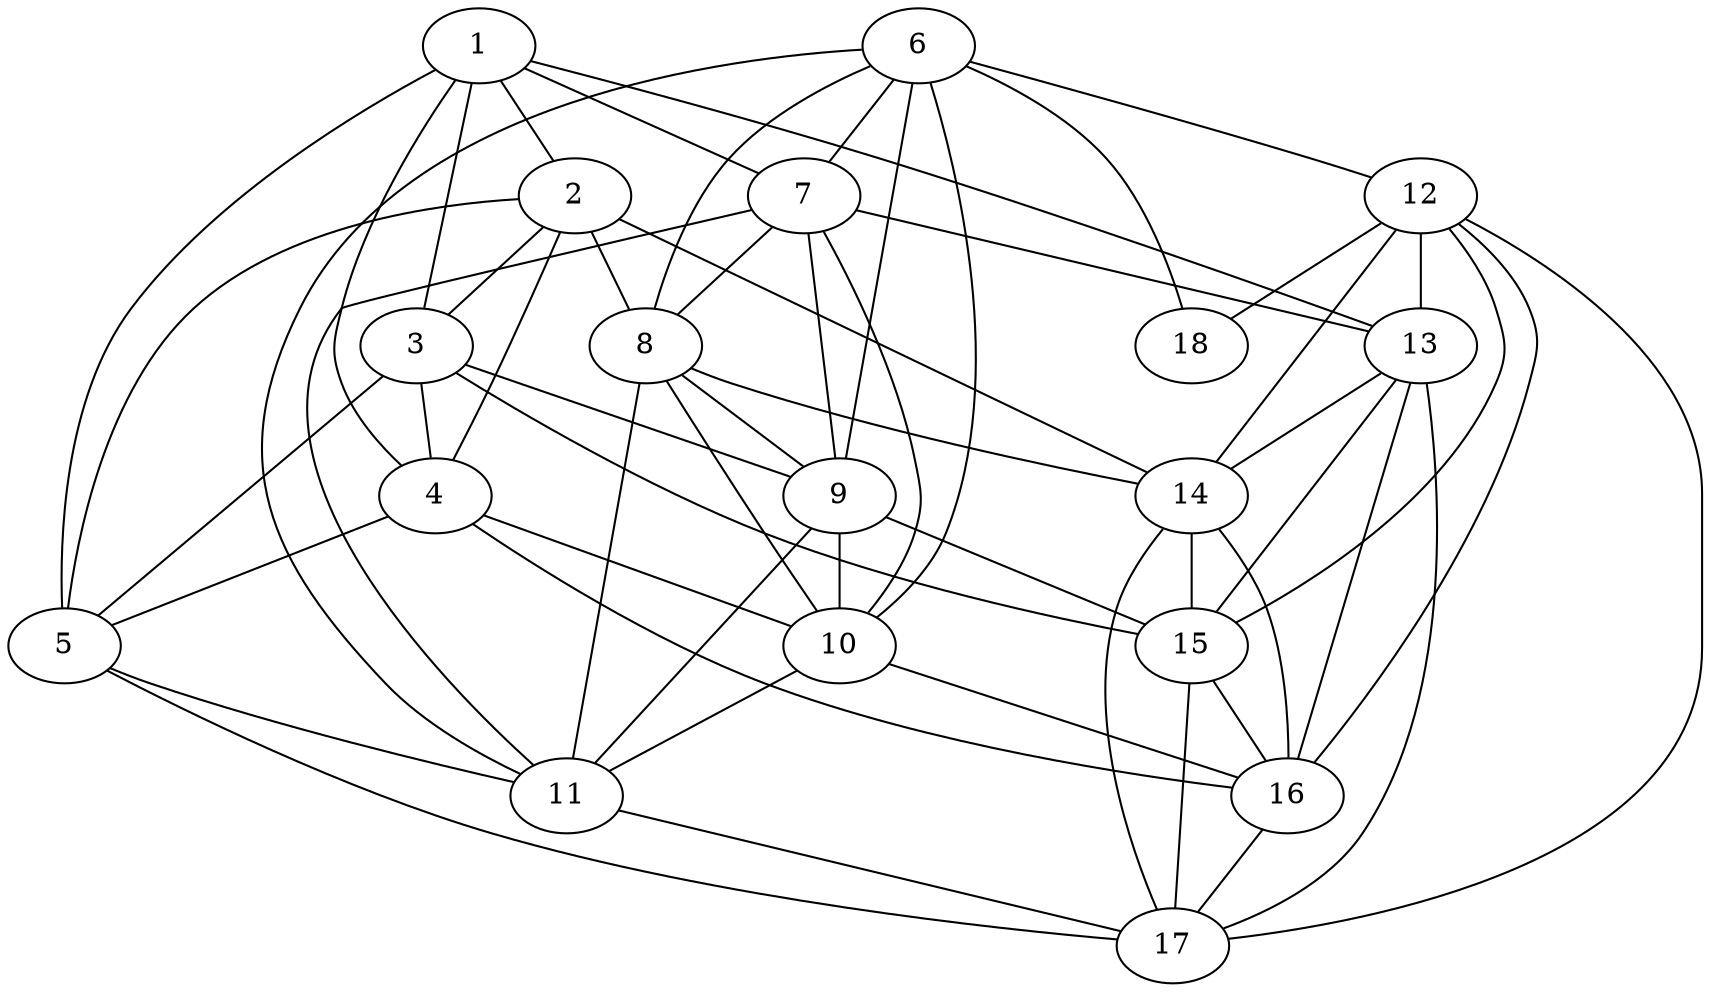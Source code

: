 strict graph  {
	1 -- 2;
	1 -- 3;
	1 -- 4;
	1 -- 5;
	1 -- 7;
	1 -- 13;
	2 -- 3;
	2 -- 4;
	2 -- 5;
	2 -- 8;
	2 -- 14;
	3 -- 4;
	3 -- 5;
	3 -- 9;
	3 -- 15;
	4 -- 5;
	4 -- 10;
	4 -- 16;
	5 -- 11;
	5 -- 17;
	6 -- 7;
	6 -- 8;
	6 -- 9;
	6 -- 10;
	6 -- 11;
	6 -- 12;
	6 -- 18;
	7 -- 8;
	7 -- 9;
	7 -- 10;
	7 -- 11;
	7 -- 13;
	8 -- 9;
	8 -- 10;
	8 -- 11;
	8 -- 14;
	9 -- 10;
	9 -- 11;
	9 -- 15;
	10 -- 11;
	10 -- 16;
	11 -- 17;
	12 -- 13;
	12 -- 14;
	12 -- 15;
	12 -- 16;
	12 -- 17;
	12 -- 18;
	13 -- 14;
	13 -- 15;
	13 -- 16;
	13 -- 17;
	14 -- 15;
	14 -- 16;
	14 -- 17;
	15 -- 16;
	15 -- 17;
	16 -- 17;
}
